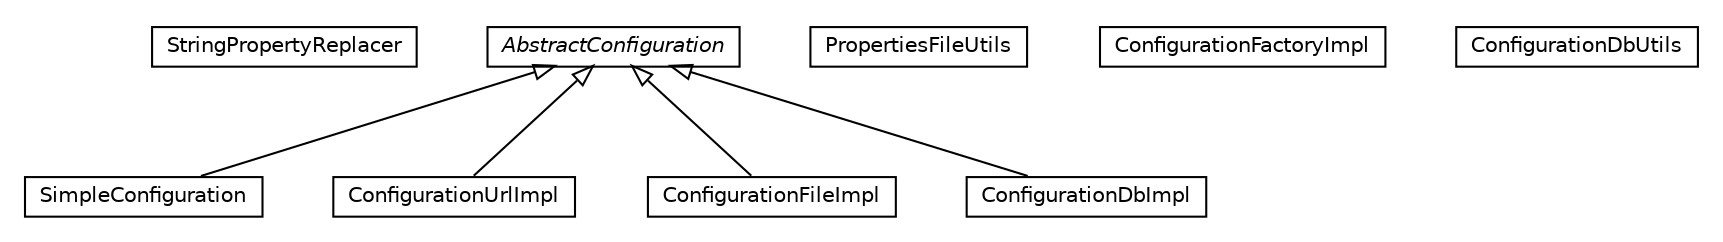 #!/usr/local/bin/dot
#
# Class diagram 
# Generated by UMLGraph version R5_6_6-8-g8d7759 (http://www.umlgraph.org/)
#

digraph G {
	edge [fontname="Helvetica",fontsize=10,labelfontname="Helvetica",labelfontsize=10];
	node [fontname="Helvetica",fontsize=10,shape=plaintext];
	nodesep=0.25;
	ranksep=0.5;
	// org.dayatang.configuration.impl.StringPropertyReplacer
	c17 [label=<<table title="org.dayatang.configuration.impl.StringPropertyReplacer" border="0" cellborder="1" cellspacing="0" cellpadding="2" port="p" href="./StringPropertyReplacer.html">
		<tr><td><table border="0" cellspacing="0" cellpadding="1">
<tr><td align="center" balign="center"> StringPropertyReplacer </td></tr>
		</table></td></tr>
		</table>>, URL="./StringPropertyReplacer.html", fontname="Helvetica", fontcolor="black", fontsize=10.0];
	// org.dayatang.configuration.impl.SimpleConfiguration
	c18 [label=<<table title="org.dayatang.configuration.impl.SimpleConfiguration" border="0" cellborder="1" cellspacing="0" cellpadding="2" port="p" href="./SimpleConfiguration.html">
		<tr><td><table border="0" cellspacing="0" cellpadding="1">
<tr><td align="center" balign="center"> SimpleConfiguration </td></tr>
		</table></td></tr>
		</table>>, URL="./SimpleConfiguration.html", fontname="Helvetica", fontcolor="black", fontsize=10.0];
	// org.dayatang.configuration.impl.PropertiesFileUtils
	c19 [label=<<table title="org.dayatang.configuration.impl.PropertiesFileUtils" border="0" cellborder="1" cellspacing="0" cellpadding="2" port="p" href="./PropertiesFileUtils.html">
		<tr><td><table border="0" cellspacing="0" cellpadding="1">
<tr><td align="center" balign="center"> PropertiesFileUtils </td></tr>
		</table></td></tr>
		</table>>, URL="./PropertiesFileUtils.html", fontname="Helvetica", fontcolor="black", fontsize=10.0];
	// org.dayatang.configuration.impl.ConfigurationUrlImpl
	c20 [label=<<table title="org.dayatang.configuration.impl.ConfigurationUrlImpl" border="0" cellborder="1" cellspacing="0" cellpadding="2" port="p" href="./ConfigurationUrlImpl.html">
		<tr><td><table border="0" cellspacing="0" cellpadding="1">
<tr><td align="center" balign="center"> ConfigurationUrlImpl </td></tr>
		</table></td></tr>
		</table>>, URL="./ConfigurationUrlImpl.html", fontname="Helvetica", fontcolor="black", fontsize=10.0];
	// org.dayatang.configuration.impl.ConfigurationFileImpl
	c21 [label=<<table title="org.dayatang.configuration.impl.ConfigurationFileImpl" border="0" cellborder="1" cellspacing="0" cellpadding="2" port="p" href="./ConfigurationFileImpl.html">
		<tr><td><table border="0" cellspacing="0" cellpadding="1">
<tr><td align="center" balign="center"> ConfigurationFileImpl </td></tr>
		</table></td></tr>
		</table>>, URL="./ConfigurationFileImpl.html", fontname="Helvetica", fontcolor="black", fontsize=10.0];
	// org.dayatang.configuration.impl.ConfigurationFactoryImpl
	c22 [label=<<table title="org.dayatang.configuration.impl.ConfigurationFactoryImpl" border="0" cellborder="1" cellspacing="0" cellpadding="2" port="p" href="./ConfigurationFactoryImpl.html">
		<tr><td><table border="0" cellspacing="0" cellpadding="1">
<tr><td align="center" balign="center"> ConfigurationFactoryImpl </td></tr>
		</table></td></tr>
		</table>>, URL="./ConfigurationFactoryImpl.html", fontname="Helvetica", fontcolor="black", fontsize=10.0];
	// org.dayatang.configuration.impl.ConfigurationDbUtils
	c23 [label=<<table title="org.dayatang.configuration.impl.ConfigurationDbUtils" border="0" cellborder="1" cellspacing="0" cellpadding="2" port="p" href="./ConfigurationDbUtils.html">
		<tr><td><table border="0" cellspacing="0" cellpadding="1">
<tr><td align="center" balign="center"> ConfigurationDbUtils </td></tr>
		</table></td></tr>
		</table>>, URL="./ConfigurationDbUtils.html", fontname="Helvetica", fontcolor="black", fontsize=10.0];
	// org.dayatang.configuration.impl.ConfigurationDbImpl
	c24 [label=<<table title="org.dayatang.configuration.impl.ConfigurationDbImpl" border="0" cellborder="1" cellspacing="0" cellpadding="2" port="p" href="./ConfigurationDbImpl.html">
		<tr><td><table border="0" cellspacing="0" cellpadding="1">
<tr><td align="center" balign="center"> ConfigurationDbImpl </td></tr>
		</table></td></tr>
		</table>>, URL="./ConfigurationDbImpl.html", fontname="Helvetica", fontcolor="black", fontsize=10.0];
	// org.dayatang.configuration.impl.AbstractConfiguration
	c25 [label=<<table title="org.dayatang.configuration.impl.AbstractConfiguration" border="0" cellborder="1" cellspacing="0" cellpadding="2" port="p" href="./AbstractConfiguration.html">
		<tr><td><table border="0" cellspacing="0" cellpadding="1">
<tr><td align="center" balign="center"><font face="Helvetica-Oblique"> AbstractConfiguration </font></td></tr>
		</table></td></tr>
		</table>>, URL="./AbstractConfiguration.html", fontname="Helvetica", fontcolor="black", fontsize=10.0];
	//org.dayatang.configuration.impl.SimpleConfiguration extends org.dayatang.configuration.impl.AbstractConfiguration
	c25:p -> c18:p [dir=back,arrowtail=empty];
	//org.dayatang.configuration.impl.ConfigurationUrlImpl extends org.dayatang.configuration.impl.AbstractConfiguration
	c25:p -> c20:p [dir=back,arrowtail=empty];
	//org.dayatang.configuration.impl.ConfigurationFileImpl extends org.dayatang.configuration.impl.AbstractConfiguration
	c25:p -> c21:p [dir=back,arrowtail=empty];
	//org.dayatang.configuration.impl.ConfigurationDbImpl extends org.dayatang.configuration.impl.AbstractConfiguration
	c25:p -> c24:p [dir=back,arrowtail=empty];
}

